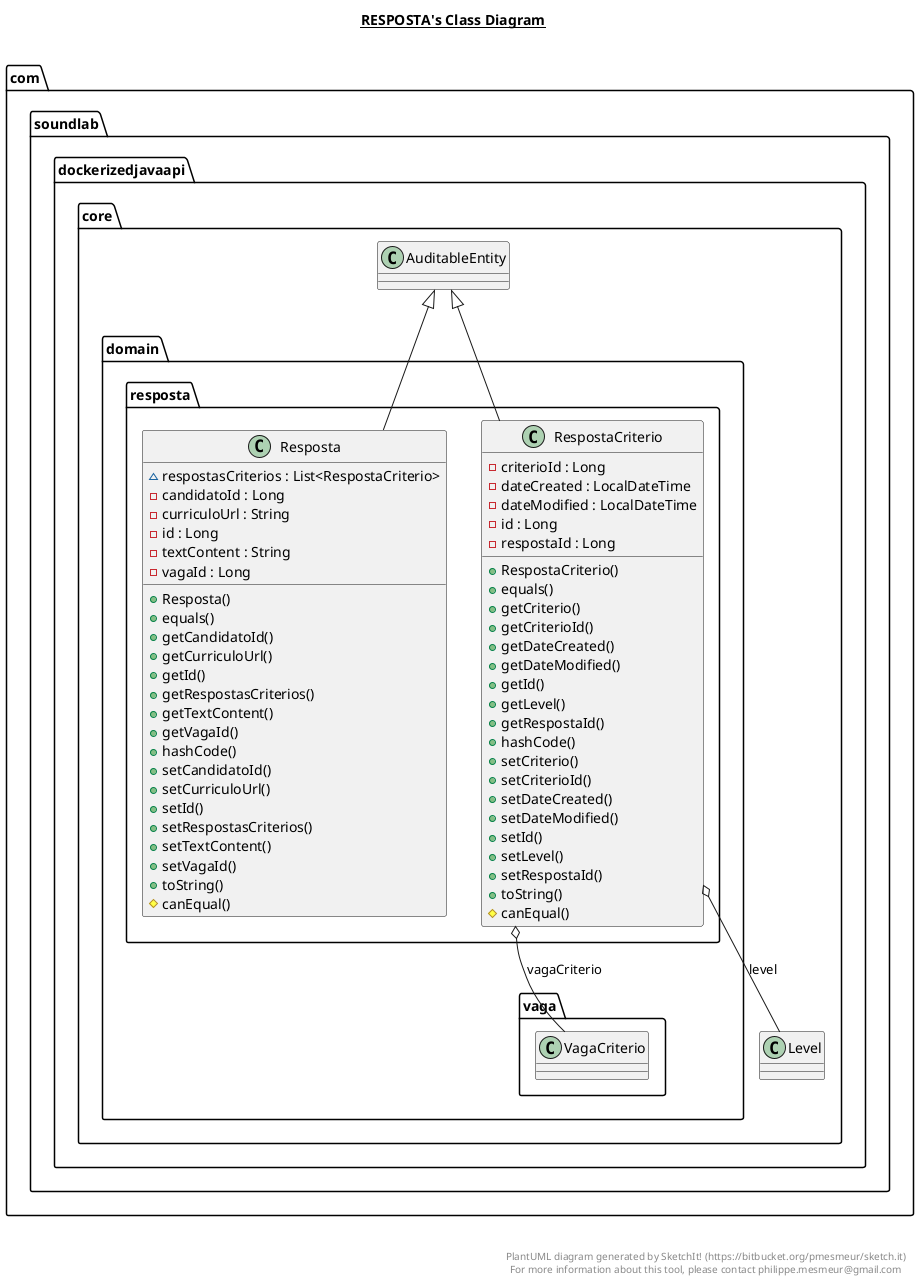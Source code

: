 @startuml

title __RESPOSTA's Class Diagram__\n

  namespace com.soundlab.dockerizedjavaapi {
    namespace core {
      namespace domain.resposta {
        class com.soundlab.dockerizedjavaapi.core.domain.resposta.Resposta {
            ~ respostasCriterios : List<RespostaCriterio>
            - candidatoId : Long
            - curriculoUrl : String
            - id : Long
            - textContent : String
            - vagaId : Long
            + Resposta()
            + equals()
            + getCandidatoId()
            + getCurriculoUrl()
            + getId()
            + getRespostasCriterios()
            + getTextContent()
            + getVagaId()
            + hashCode()
            + setCandidatoId()
            + setCurriculoUrl()
            + setId()
            + setRespostasCriterios()
            + setTextContent()
            + setVagaId()
            + toString()
            # canEqual()
        }
      }
    }
  }
  

  namespace com.soundlab.dockerizedjavaapi {
    namespace core {
      namespace domain.resposta {
        class com.soundlab.dockerizedjavaapi.core.domain.resposta.RespostaCriterio {
            - criterioId : Long
            - dateCreated : LocalDateTime
            - dateModified : LocalDateTime
            - id : Long
            - respostaId : Long
            + RespostaCriterio()
            + equals()
            + getCriterio()
            + getCriterioId()
            + getDateCreated()
            + getDateModified()
            + getId()
            + getLevel()
            + getRespostaId()
            + hashCode()
            + setCriterio()
            + setCriterioId()
            + setDateCreated()
            + setDateModified()
            + setId()
            + setLevel()
            + setRespostaId()
            + toString()
            # canEqual()
        }
      }
    }
  }
  

  com.soundlab.dockerizedjavaapi.core.domain.resposta.Resposta -up-|> com.soundlab.dockerizedjavaapi.core.AuditableEntity
  com.soundlab.dockerizedjavaapi.core.domain.resposta.RespostaCriterio -up-|> com.soundlab.dockerizedjavaapi.core.AuditableEntity
  com.soundlab.dockerizedjavaapi.core.domain.resposta.RespostaCriterio o-- com.soundlab.dockerizedjavaapi.core.domain.vaga.VagaCriterio : vagaCriterio
  com.soundlab.dockerizedjavaapi.core.domain.resposta.RespostaCriterio o-- com.soundlab.dockerizedjavaapi.core.Level : level


right footer


PlantUML diagram generated by SketchIt! (https://bitbucket.org/pmesmeur/sketch.it)
For more information about this tool, please contact philippe.mesmeur@gmail.com
endfooter

@enduml
